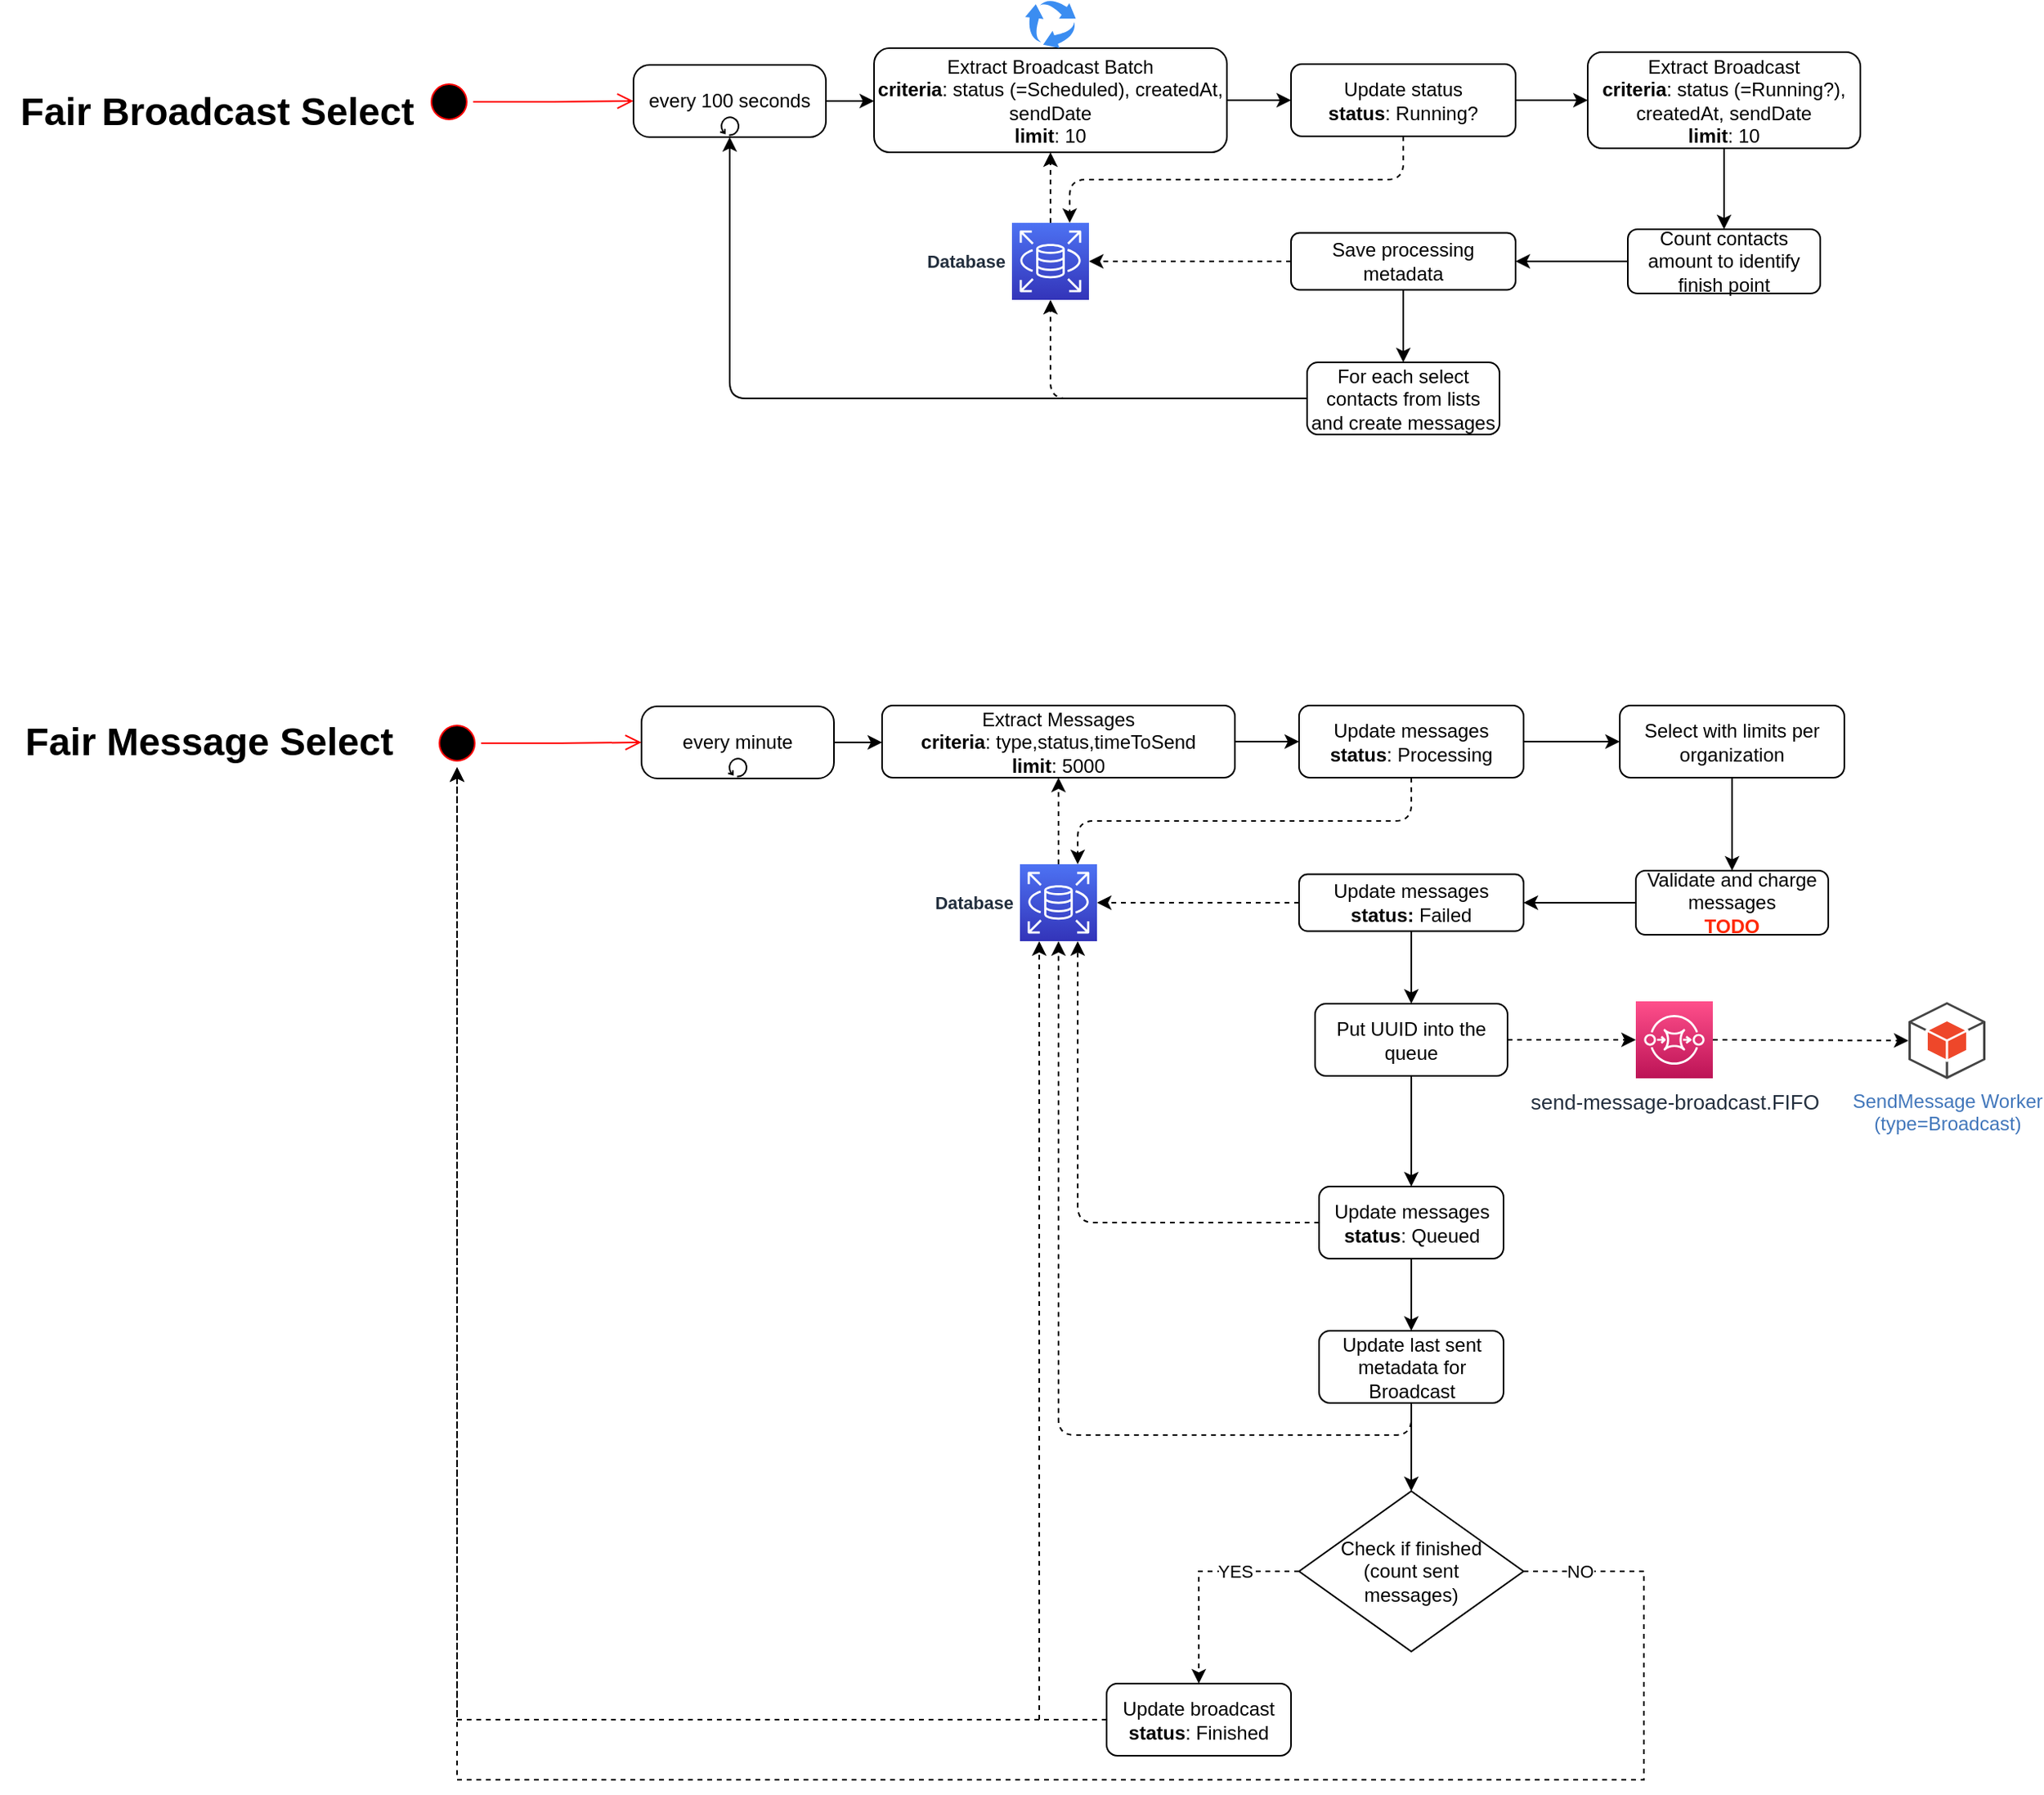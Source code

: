 <mxfile version="20.5.1" type="embed"><diagram id="NPV9XIiz1MjmOxE2LqMc" name="Page-1"><mxGraphModel dx="2125" dy="733" grid="1" gridSize="10" guides="1" tooltips="1" connect="1" arrows="1" fold="1" page="1" pageScale="1" pageWidth="827" pageHeight="1169" math="0" shadow="0"><root><mxCell id="0"/><mxCell id="1" parent="0"/><mxCell id="rBCvLy7UfVeuBxNaxcZY-1" value="" style="ellipse;html=1;shape=startState;fillColor=#000000;strokeColor=#ff0000;" parent="1" vertex="1"><mxGeometry x="-520" y="98.5" width="30" height="30" as="geometry"/></mxCell><mxCell id="rBCvLy7UfVeuBxNaxcZY-2" value="" style="edgeStyle=orthogonalEdgeStyle;html=1;verticalAlign=bottom;endArrow=open;endSize=8;strokeColor=#ff0000;rounded=1;exitX=1;exitY=0.5;exitDx=0;exitDy=0;entryX=0;entryY=0.5;entryDx=0;entryDy=0;entryPerimeter=0;" parent="1" source="rBCvLy7UfVeuBxNaxcZY-1" target="rBCvLy7UfVeuBxNaxcZY-4" edge="1"><mxGeometry relative="1" as="geometry"><mxPoint x="-505" y="188.5" as="targetPoint"/></mxGeometry></mxCell><mxCell id="rBCvLy7UfVeuBxNaxcZY-3" style="edgeStyle=orthogonalEdgeStyle;rounded=1;orthogonalLoop=1;jettySize=auto;html=1;exitX=1;exitY=0.5;exitDx=0;exitDy=0;exitPerimeter=0;entryX=0;entryY=0.5;entryDx=0;entryDy=0;startArrow=none;startFill=0;" parent="1" source="rBCvLy7UfVeuBxNaxcZY-4" target="rBCvLy7UfVeuBxNaxcZY-7" edge="1"><mxGeometry relative="1" as="geometry"/></mxCell><mxCell id="rBCvLy7UfVeuBxNaxcZY-4" value="every 100 seconds" style="points=[[0.25,0,0],[0.5,0,0],[0.75,0,0],[1,0.25,0],[1,0.5,0],[1,0.75,0],[0.75,1,0],[0.5,1,0],[0.25,1,0],[0,0.75,0],[0,0.5,0],[0,0.25,0]];shape=mxgraph.bpmn.task;whiteSpace=wrap;rectStyle=rounded;size=10;taskMarker=abstract;isLoopStandard=1;" parent="1" vertex="1"><mxGeometry x="-390" y="90.5" width="120" height="45" as="geometry"/></mxCell><mxCell id="rBCvLy7UfVeuBxNaxcZY-5" style="edgeStyle=orthogonalEdgeStyle;rounded=1;orthogonalLoop=1;jettySize=auto;html=1;exitX=1;exitY=0.5;exitDx=0;exitDy=0;entryX=0;entryY=0.5;entryDx=0;entryDy=0;startArrow=none;startFill=0;" parent="1" source="rBCvLy7UfVeuBxNaxcZY-7" target="rBCvLy7UfVeuBxNaxcZY-13" edge="1"><mxGeometry relative="1" as="geometry"/></mxCell><mxCell id="rBCvLy7UfVeuBxNaxcZY-6" style="edgeStyle=orthogonalEdgeStyle;rounded=1;orthogonalLoop=1;jettySize=auto;html=1;startArrow=none;startFill=0;dashed=1;entryX=0.5;entryY=1;entryDx=0;entryDy=0;exitX=0.5;exitY=0;exitDx=0;exitDy=0;exitPerimeter=0;" parent="1" source="rBCvLy7UfVeuBxNaxcZY-22" target="rBCvLy7UfVeuBxNaxcZY-7" edge="1"><mxGeometry relative="1" as="geometry"/></mxCell><mxCell id="rBCvLy7UfVeuBxNaxcZY-7" value="Extract Broadcast Batch&lt;br&gt;&lt;b&gt;criteria&lt;/b&gt;: status (=Scheduled), createdAt,&lt;br&gt;sendDate&lt;br&gt;&lt;b&gt;limit&lt;/b&gt;: 10" style="rounded=1;whiteSpace=wrap;html=1;" parent="1" vertex="1"><mxGeometry x="-240" y="80" width="220" height="65" as="geometry"/></mxCell><mxCell id="rBCvLy7UfVeuBxNaxcZY-8" style="edgeStyle=orthogonalEdgeStyle;rounded=1;orthogonalLoop=1;jettySize=auto;html=1;exitX=0.5;exitY=1;exitDx=0;exitDy=0;entryX=0.5;entryY=0;entryDx=0;entryDy=0;labelBackgroundColor=none;fontSize=18;fontColor=#FF2D0D;startArrow=none;startFill=0;" parent="1" source="rBCvLy7UfVeuBxNaxcZY-9" target="rBCvLy7UfVeuBxNaxcZY-16" edge="1"><mxGeometry relative="1" as="geometry"/></mxCell><mxCell id="rBCvLy7UfVeuBxNaxcZY-9" value="Extract Broadcast&lt;br&gt;&lt;b&gt;criteria&lt;/b&gt;: status (=Running?), createdAt, sendDate&lt;br&gt;&lt;b&gt;limit&lt;/b&gt;: 10" style="rounded=1;whiteSpace=wrap;html=1;" parent="1" vertex="1"><mxGeometry x="205" y="82.5" width="170" height="60" as="geometry"/></mxCell><mxCell id="rBCvLy7UfVeuBxNaxcZY-10" style="edgeStyle=orthogonalEdgeStyle;rounded=1;orthogonalLoop=1;jettySize=auto;html=1;exitX=0.5;exitY=1;exitDx=0;exitDy=0;startArrow=none;startFill=0;dashed=1;entryX=0.75;entryY=0;entryDx=0;entryDy=0;entryPerimeter=0;" parent="1" source="rBCvLy7UfVeuBxNaxcZY-13" target="rBCvLy7UfVeuBxNaxcZY-22" edge="1"><mxGeometry relative="1" as="geometry"/></mxCell><mxCell id="rBCvLy7UfVeuBxNaxcZY-11" style="edgeStyle=orthogonalEdgeStyle;rounded=1;orthogonalLoop=1;jettySize=auto;html=1;exitX=1;exitY=0.5;exitDx=0;exitDy=0;entryX=0;entryY=0.5;entryDx=0;entryDy=0;startArrow=none;startFill=0;" parent="1" source="rBCvLy7UfVeuBxNaxcZY-13" target="rBCvLy7UfVeuBxNaxcZY-9" edge="1"><mxGeometry relative="1" as="geometry"/></mxCell><mxCell id="rBCvLy7UfVeuBxNaxcZY-13" value="Update status&lt;br&gt;&lt;b&gt;status&lt;/b&gt;: Running?" style="rounded=1;whiteSpace=wrap;html=1;" parent="1" vertex="1"><mxGeometry x="20" y="90" width="140" height="45" as="geometry"/></mxCell><mxCell id="rBCvLy7UfVeuBxNaxcZY-14" value="For each select contacts from lists and create messages" style="rounded=1;whiteSpace=wrap;html=1;" parent="1" vertex="1"><mxGeometry x="30" y="276" width="120" height="45" as="geometry"/></mxCell><mxCell id="rBCvLy7UfVeuBxNaxcZY-15" style="edgeStyle=orthogonalEdgeStyle;rounded=1;orthogonalLoop=1;jettySize=auto;html=1;exitX=0;exitY=0.5;exitDx=0;exitDy=0;entryX=1;entryY=0.5;entryDx=0;entryDy=0;labelBackgroundColor=none;fontSize=12;fontColor=#FF2D0D;startArrow=none;startFill=0;" parent="1" source="rBCvLy7UfVeuBxNaxcZY-16" target="rBCvLy7UfVeuBxNaxcZY-19" edge="1"><mxGeometry relative="1" as="geometry"/></mxCell><mxCell id="rBCvLy7UfVeuBxNaxcZY-16" value="Count contacts amount to identify finish point" style="rounded=1;whiteSpace=wrap;html=1;labelBackgroundColor=none;fontSize=12;" parent="1" vertex="1"><mxGeometry x="230" y="193" width="120" height="40" as="geometry"/></mxCell><mxCell id="rBCvLy7UfVeuBxNaxcZY-17" style="edgeStyle=orthogonalEdgeStyle;rounded=1;orthogonalLoop=1;jettySize=auto;html=1;exitX=0;exitY=0.5;exitDx=0;exitDy=0;labelBackgroundColor=none;fontSize=12;fontColor=#FF2D0D;startArrow=none;startFill=0;dashed=1;entryX=1;entryY=0.5;entryDx=0;entryDy=0;entryPerimeter=0;" parent="1" source="rBCvLy7UfVeuBxNaxcZY-19" target="rBCvLy7UfVeuBxNaxcZY-22" edge="1"><mxGeometry relative="1" as="geometry"><mxPoint x="-106" y="213.1" as="targetPoint"/></mxGeometry></mxCell><mxCell id="rBCvLy7UfVeuBxNaxcZY-18" style="edgeStyle=orthogonalEdgeStyle;rounded=1;orthogonalLoop=1;jettySize=auto;html=1;exitX=0.5;exitY=1;exitDx=0;exitDy=0;labelBackgroundColor=none;fontSize=12;fontColor=#FF2D0D;startArrow=none;startFill=0;" parent="1" source="rBCvLy7UfVeuBxNaxcZY-19" target="rBCvLy7UfVeuBxNaxcZY-14" edge="1"><mxGeometry relative="1" as="geometry"/></mxCell><mxCell id="rBCvLy7UfVeuBxNaxcZY-19" value="Save processing metadata" style="rounded=1;whiteSpace=wrap;html=1;labelBackgroundColor=none;fontSize=12;" parent="1" vertex="1"><mxGeometry x="20" y="195.25" width="140" height="35.5" as="geometry"/></mxCell><mxCell id="rBCvLy7UfVeuBxNaxcZY-20" style="edgeStyle=orthogonalEdgeStyle;rounded=1;orthogonalLoop=1;jettySize=auto;html=1;exitX=0;exitY=0.5;exitDx=0;exitDy=0;entryX=0.5;entryY=1;entryDx=0;entryDy=0;entryPerimeter=0;labelBackgroundColor=none;fontSize=12;fontColor=#FF2908;startArrow=none;startFill=0;" parent="1" source="rBCvLy7UfVeuBxNaxcZY-14" target="rBCvLy7UfVeuBxNaxcZY-4" edge="1"><mxGeometry relative="1" as="geometry"><mxPoint x="-187.5" y="298.5" as="sourcePoint"/></mxGeometry></mxCell><mxCell id="rBCvLy7UfVeuBxNaxcZY-21" style="edgeStyle=orthogonalEdgeStyle;rounded=1;orthogonalLoop=1;jettySize=auto;html=1;exitX=0;exitY=0.5;exitDx=0;exitDy=0;labelBackgroundColor=none;fontSize=12;fontColor=#FF2908;startArrow=none;startFill=0;dashed=1;entryX=0.5;entryY=1;entryDx=0;entryDy=0;entryPerimeter=0;" parent="1" source="rBCvLy7UfVeuBxNaxcZY-14" target="rBCvLy7UfVeuBxNaxcZY-22" edge="1"><mxGeometry relative="1" as="geometry"><mxPoint x="-130" y="276" as="sourcePoint"/></mxGeometry></mxCell><mxCell id="rBCvLy7UfVeuBxNaxcZY-22" value="Database" style="sketch=0;points=[[0,0,0],[0.25,0,0],[0.5,0,0],[0.75,0,0],[1,0,0],[0,1,0],[0.25,1,0],[0.5,1,0],[0.75,1,0],[1,1,0],[0,0.25,0],[0,0.5,0],[0,0.75,0],[1,0.25,0],[1,0.5,0],[1,0.75,0]];outlineConnect=0;fontColor=#232F3E;gradientColor=#4D72F3;gradientDirection=north;fillColor=#3334B9;strokeColor=#ffffff;dashed=0;verticalLabelPosition=middle;verticalAlign=middle;align=right;html=1;fontSize=11;fontStyle=1;aspect=fixed;shape=mxgraph.aws4.resourceIcon;resIcon=mxgraph.aws4.rds;labelBackgroundColor=none;labelBorderColor=none;fontFamily=Helvetica;labelPosition=left;spacing=5;" parent="1" vertex="1"><mxGeometry x="-154" y="189" width="48" height="48" as="geometry"/></mxCell><mxCell id="rBCvLy7UfVeuBxNaxcZY-57" value="&lt;h1&gt;Fair Broadcast Select&lt;/h1&gt;" style="text;html=1;align=center;verticalAlign=middle;resizable=0;points=[];autosize=1;strokeColor=none;fillColor=none;" parent="1" vertex="1"><mxGeometry x="-785" y="85" width="270" height="70" as="geometry"/></mxCell><mxCell id="rBCvLy7UfVeuBxNaxcZY-59" value="" style="sketch=0;html=1;aspect=fixed;strokeColor=none;shadow=0;align=center;verticalAlign=top;fillColor=#3B8DF1;shape=mxgraph.gcp2.arrow_cycle" parent="1" vertex="1"><mxGeometry x="-145.79" y="50" width="31.58" height="30" as="geometry"/></mxCell><mxCell id="rBCvLy7UfVeuBxNaxcZY-60" value="" style="ellipse;html=1;shape=startState;fillColor=#000000;strokeColor=#ff0000;" parent="1" vertex="1"><mxGeometry x="-515" y="498.5" width="30" height="30" as="geometry"/></mxCell><mxCell id="rBCvLy7UfVeuBxNaxcZY-61" value="" style="edgeStyle=orthogonalEdgeStyle;html=1;verticalAlign=bottom;endArrow=open;endSize=8;strokeColor=#ff0000;rounded=1;exitX=1;exitY=0.5;exitDx=0;exitDy=0;entryX=0;entryY=0.5;entryDx=0;entryDy=0;entryPerimeter=0;" parent="1" source="rBCvLy7UfVeuBxNaxcZY-60" target="rBCvLy7UfVeuBxNaxcZY-63" edge="1"><mxGeometry relative="1" as="geometry"><mxPoint x="-500" y="588.5" as="targetPoint"/></mxGeometry></mxCell><mxCell id="rBCvLy7UfVeuBxNaxcZY-62" style="edgeStyle=orthogonalEdgeStyle;rounded=1;orthogonalLoop=1;jettySize=auto;html=1;exitX=1;exitY=0.5;exitDx=0;exitDy=0;exitPerimeter=0;entryX=0;entryY=0.5;entryDx=0;entryDy=0;startArrow=none;startFill=0;" parent="1" source="rBCvLy7UfVeuBxNaxcZY-63" target="rBCvLy7UfVeuBxNaxcZY-66" edge="1"><mxGeometry relative="1" as="geometry"/></mxCell><mxCell id="rBCvLy7UfVeuBxNaxcZY-63" value="every minute" style="points=[[0.25,0,0],[0.5,0,0],[0.75,0,0],[1,0.25,0],[1,0.5,0],[1,0.75,0],[0.75,1,0],[0.5,1,0],[0.25,1,0],[0,0.75,0],[0,0.5,0],[0,0.25,0]];shape=mxgraph.bpmn.task;whiteSpace=wrap;rectStyle=rounded;size=10;taskMarker=abstract;isLoopStandard=1;" parent="1" vertex="1"><mxGeometry x="-385" y="490.5" width="120" height="45" as="geometry"/></mxCell><mxCell id="rBCvLy7UfVeuBxNaxcZY-64" style="edgeStyle=orthogonalEdgeStyle;rounded=1;orthogonalLoop=1;jettySize=auto;html=1;exitX=1;exitY=0.5;exitDx=0;exitDy=0;entryX=0;entryY=0.5;entryDx=0;entryDy=0;startArrow=none;startFill=0;" parent="1" source="rBCvLy7UfVeuBxNaxcZY-66" target="rBCvLy7UfVeuBxNaxcZY-71" edge="1"><mxGeometry relative="1" as="geometry"/></mxCell><mxCell id="rBCvLy7UfVeuBxNaxcZY-65" style="edgeStyle=orthogonalEdgeStyle;rounded=1;orthogonalLoop=1;jettySize=auto;html=1;startArrow=none;startFill=0;dashed=1;entryX=0.5;entryY=1;entryDx=0;entryDy=0;exitX=0.5;exitY=0;exitDx=0;exitDy=0;exitPerimeter=0;" parent="1" source="rBCvLy7UfVeuBxNaxcZY-86" target="rBCvLy7UfVeuBxNaxcZY-66" edge="1"><mxGeometry relative="1" as="geometry"/></mxCell><mxCell id="rBCvLy7UfVeuBxNaxcZY-66" value="Extract Messages&lt;br&gt;&lt;b&gt;criteria&lt;/b&gt;: type,status,timeToSend&lt;br&gt;&lt;b&gt;limit&lt;/b&gt;: 5000" style="rounded=1;whiteSpace=wrap;html=1;" parent="1" vertex="1"><mxGeometry x="-235" y="490" width="220" height="45" as="geometry"/></mxCell><mxCell id="rBCvLy7UfVeuBxNaxcZY-67" style="edgeStyle=orthogonalEdgeStyle;rounded=1;orthogonalLoop=1;jettySize=auto;html=1;exitX=0.5;exitY=1;exitDx=0;exitDy=0;entryX=0.5;entryY=0;entryDx=0;entryDy=0;labelBackgroundColor=none;fontSize=18;fontColor=#FF2D0D;startArrow=none;startFill=0;" parent="1" source="rBCvLy7UfVeuBxNaxcZY-68" target="rBCvLy7UfVeuBxNaxcZY-78" edge="1"><mxGeometry relative="1" as="geometry"/></mxCell><mxCell id="rBCvLy7UfVeuBxNaxcZY-68" value="Select with limits per organization" style="rounded=1;whiteSpace=wrap;html=1;" parent="1" vertex="1"><mxGeometry x="225" y="490" width="140" height="45" as="geometry"/></mxCell><mxCell id="rBCvLy7UfVeuBxNaxcZY-69" style="edgeStyle=orthogonalEdgeStyle;rounded=1;orthogonalLoop=1;jettySize=auto;html=1;exitX=0.5;exitY=1;exitDx=0;exitDy=0;startArrow=none;startFill=0;dashed=1;entryX=0.75;entryY=0;entryDx=0;entryDy=0;entryPerimeter=0;" parent="1" source="rBCvLy7UfVeuBxNaxcZY-71" target="rBCvLy7UfVeuBxNaxcZY-86" edge="1"><mxGeometry relative="1" as="geometry"/></mxCell><mxCell id="rBCvLy7UfVeuBxNaxcZY-70" style="edgeStyle=orthogonalEdgeStyle;rounded=1;orthogonalLoop=1;jettySize=auto;html=1;exitX=1;exitY=0.5;exitDx=0;exitDy=0;entryX=0;entryY=0.5;entryDx=0;entryDy=0;startArrow=none;startFill=0;" parent="1" source="rBCvLy7UfVeuBxNaxcZY-71" target="rBCvLy7UfVeuBxNaxcZY-68" edge="1"><mxGeometry relative="1" as="geometry"/></mxCell><mxCell id="rBCvLy7UfVeuBxNaxcZY-71" value="Update messages&lt;br&gt;&lt;b&gt;status&lt;/b&gt;: Processing" style="rounded=1;whiteSpace=wrap;html=1;" parent="1" vertex="1"><mxGeometry x="25" y="490" width="140" height="45" as="geometry"/></mxCell><mxCell id="rBCvLy7UfVeuBxNaxcZY-72" style="edgeStyle=orthogonalEdgeStyle;rounded=1;jumpStyle=arc;orthogonalLoop=1;jettySize=auto;html=1;exitX=1;exitY=0.5;exitDx=0;exitDy=0;exitPerimeter=0;entryX=0;entryY=0.5;entryDx=0;entryDy=0;startArrow=none;startFill=0;dashed=1;entryPerimeter=0;" parent="1" source="rBCvLy7UfVeuBxNaxcZY-73" target="rBCvLy7UfVeuBxNaxcZY-85" edge="1"><mxGeometry relative="1" as="geometry"><mxPoint x="375" y="698.5" as="targetPoint"/></mxGeometry></mxCell><mxCell id="rBCvLy7UfVeuBxNaxcZY-73" value="send-message-broadcast.FIFO" style="sketch=0;points=[[0,0,0],[0.25,0,0],[0.5,0,0],[0.75,0,0],[1,0,0],[0,1,0],[0.25,1,0],[0.5,1,0],[0.75,1,0],[1,1,0],[0,0.25,0],[0,0.5,0],[0,0.75,0],[1,0.25,0],[1,0.5,0],[1,0.75,0]];outlineConnect=0;fontColor=#232F3E;gradientColor=#FF4F8B;gradientDirection=north;fillColor=#BC1356;strokeColor=#ffffff;dashed=0;verticalLabelPosition=bottom;verticalAlign=top;align=center;html=1;fontSize=13;fontStyle=0;aspect=fixed;shape=mxgraph.aws4.resourceIcon;resIcon=mxgraph.aws4.sqs;labelBorderColor=none;" parent="1" vertex="1"><mxGeometry x="235" y="674.5" width="48" height="48" as="geometry"/></mxCell><mxCell id="rBCvLy7UfVeuBxNaxcZY-74" style="edgeStyle=orthogonalEdgeStyle;rounded=1;jumpStyle=arc;orthogonalLoop=1;jettySize=auto;html=1;exitX=1;exitY=0.5;exitDx=0;exitDy=0;fontSize=12;startArrow=none;startFill=0;dashed=1;" parent="1" source="rBCvLy7UfVeuBxNaxcZY-76" target="rBCvLy7UfVeuBxNaxcZY-73" edge="1"><mxGeometry relative="1" as="geometry"/></mxCell><mxCell id="rBCvLy7UfVeuBxNaxcZY-75" style="edgeStyle=orthogonalEdgeStyle;rounded=1;orthogonalLoop=1;jettySize=auto;html=1;exitX=0.5;exitY=1;exitDx=0;exitDy=0;entryX=0.5;entryY=0;entryDx=0;entryDy=0;labelBackgroundColor=none;fontSize=12;fontColor=#FF2908;startArrow=none;startFill=0;" parent="1" source="rBCvLy7UfVeuBxNaxcZY-76" target="rBCvLy7UfVeuBxNaxcZY-84" edge="1"><mxGeometry relative="1" as="geometry"/></mxCell><mxCell id="rBCvLy7UfVeuBxNaxcZY-76" value="Put UUID into the queue" style="rounded=1;whiteSpace=wrap;html=1;" parent="1" vertex="1"><mxGeometry x="35" y="676" width="120" height="45" as="geometry"/></mxCell><mxCell id="rBCvLy7UfVeuBxNaxcZY-77" style="edgeStyle=orthogonalEdgeStyle;rounded=1;orthogonalLoop=1;jettySize=auto;html=1;exitX=0;exitY=0.5;exitDx=0;exitDy=0;entryX=1;entryY=0.5;entryDx=0;entryDy=0;labelBackgroundColor=none;fontSize=12;fontColor=#FF2D0D;startArrow=none;startFill=0;" parent="1" source="rBCvLy7UfVeuBxNaxcZY-78" target="rBCvLy7UfVeuBxNaxcZY-81" edge="1"><mxGeometry relative="1" as="geometry"/></mxCell><mxCell id="rBCvLy7UfVeuBxNaxcZY-78" value="Validate and charge messages&lt;br&gt;&lt;b&gt;&lt;font color=&quot;#ff2908&quot;&gt;TODO&lt;/font&gt;&lt;/b&gt;" style="rounded=1;whiteSpace=wrap;html=1;labelBackgroundColor=none;fontSize=12;" parent="1" vertex="1"><mxGeometry x="235" y="593" width="120" height="40" as="geometry"/></mxCell><mxCell id="rBCvLy7UfVeuBxNaxcZY-79" style="edgeStyle=orthogonalEdgeStyle;rounded=1;orthogonalLoop=1;jettySize=auto;html=1;exitX=0;exitY=0.5;exitDx=0;exitDy=0;labelBackgroundColor=none;fontSize=12;fontColor=#FF2D0D;startArrow=none;startFill=0;dashed=1;entryX=1;entryY=0.5;entryDx=0;entryDy=0;entryPerimeter=0;" parent="1" source="rBCvLy7UfVeuBxNaxcZY-81" target="rBCvLy7UfVeuBxNaxcZY-86" edge="1"><mxGeometry relative="1" as="geometry"><mxPoint x="-101" y="613.1" as="targetPoint"/></mxGeometry></mxCell><mxCell id="rBCvLy7UfVeuBxNaxcZY-80" style="edgeStyle=orthogonalEdgeStyle;rounded=1;orthogonalLoop=1;jettySize=auto;html=1;exitX=0.5;exitY=1;exitDx=0;exitDy=0;labelBackgroundColor=none;fontSize=12;fontColor=#FF2D0D;startArrow=none;startFill=0;" parent="1" source="rBCvLy7UfVeuBxNaxcZY-81" target="rBCvLy7UfVeuBxNaxcZY-76" edge="1"><mxGeometry relative="1" as="geometry"/></mxCell><mxCell id="rBCvLy7UfVeuBxNaxcZY-81" value="Update messages&lt;br&gt;&lt;b&gt;status: &lt;/b&gt;Failed" style="rounded=1;whiteSpace=wrap;html=1;labelBackgroundColor=none;fontSize=12;" parent="1" vertex="1"><mxGeometry x="25" y="595.25" width="140" height="35.5" as="geometry"/></mxCell><mxCell id="rBCvLy7UfVeuBxNaxcZY-83" style="edgeStyle=orthogonalEdgeStyle;rounded=1;orthogonalLoop=1;jettySize=auto;html=1;exitX=0;exitY=0.5;exitDx=0;exitDy=0;labelBackgroundColor=none;fontSize=12;fontColor=#FF2908;startArrow=none;startFill=0;dashed=1;entryX=0.75;entryY=1;entryDx=0;entryDy=0;entryPerimeter=0;" parent="1" source="rBCvLy7UfVeuBxNaxcZY-84" target="rBCvLy7UfVeuBxNaxcZY-86" edge="1"><mxGeometry relative="1" as="geometry"><Array as="points"><mxPoint x="-113" y="813"/></Array></mxGeometry></mxCell><mxCell id="rBCvLy7UfVeuBxNaxcZY-89" style="edgeStyle=orthogonalEdgeStyle;rounded=0;orthogonalLoop=1;jettySize=auto;html=1;entryX=0.5;entryY=0;entryDx=0;entryDy=0;" parent="1" source="rBCvLy7UfVeuBxNaxcZY-84" target="rBCvLy7UfVeuBxNaxcZY-88" edge="1"><mxGeometry relative="1" as="geometry"/></mxCell><mxCell id="rBCvLy7UfVeuBxNaxcZY-84" value="Update messages&lt;br&gt;&lt;b&gt;status&lt;/b&gt;: Queued" style="rounded=1;whiteSpace=wrap;html=1;" parent="1" vertex="1"><mxGeometry x="37.5" y="790" width="115" height="45" as="geometry"/></mxCell><UserObject label="&lt;span style=&quot;color: rgb(66, 119, 187); background-color: rgb(255, 255, 255);&quot;&gt;SendMessage Worker &lt;br&gt;(type=Broadcast)&lt;/span&gt;" id="rBCvLy7UfVeuBxNaxcZY-85"><mxCell style="outlineConnect=0;dashed=0;verticalLabelPosition=bottom;verticalAlign=top;align=center;html=1;shape=mxgraph.aws3.android;fillColor=#EE472A;gradientColor=none;aspect=fixed;" parent="1" vertex="1"><mxGeometry x="405" y="675" width="48" height="48" as="geometry"/></mxCell></UserObject><mxCell id="rBCvLy7UfVeuBxNaxcZY-86" value="Database" style="sketch=0;points=[[0,0,0],[0.25,0,0],[0.5,0,0],[0.75,0,0],[1,0,0],[0,1,0],[0.25,1,0],[0.5,1,0],[0.75,1,0],[1,1,0],[0,0.25,0],[0,0.5,0],[0,0.75,0],[1,0.25,0],[1,0.5,0],[1,0.75,0]];outlineConnect=0;fontColor=#232F3E;gradientColor=#4D72F3;gradientDirection=north;fillColor=#3334B9;strokeColor=#ffffff;dashed=0;verticalLabelPosition=middle;verticalAlign=middle;align=right;html=1;fontSize=11;fontStyle=1;aspect=fixed;shape=mxgraph.aws4.resourceIcon;resIcon=mxgraph.aws4.rds;labelBackgroundColor=none;labelBorderColor=none;fontFamily=Helvetica;labelPosition=left;spacing=5;" parent="1" vertex="1"><mxGeometry x="-149" y="589" width="48" height="48" as="geometry"/></mxCell><mxCell id="rBCvLy7UfVeuBxNaxcZY-87" value="&lt;h1&gt;Fair Message Select&lt;/h1&gt;" style="text;html=1;align=center;verticalAlign=middle;resizable=0;points=[];autosize=1;strokeColor=none;fillColor=none;" parent="1" vertex="1"><mxGeometry x="-780" y="477.5" width="250" height="70" as="geometry"/></mxCell><mxCell id="rBCvLy7UfVeuBxNaxcZY-91" style="edgeStyle=orthogonalEdgeStyle;rounded=1;orthogonalLoop=1;jettySize=auto;html=1;exitX=0.5;exitY=1;exitDx=0;exitDy=0;dashed=1;entryX=0.5;entryY=1;entryDx=0;entryDy=0;entryPerimeter=0;" parent="1" source="rBCvLy7UfVeuBxNaxcZY-88" target="rBCvLy7UfVeuBxNaxcZY-86" edge="1"><mxGeometry relative="1" as="geometry"><mxPoint x="-140" y="850" as="targetPoint"/></mxGeometry></mxCell><mxCell id="JIxzikSlC7YK9lex9XI1-2" style="edgeStyle=orthogonalEdgeStyle;rounded=0;orthogonalLoop=1;jettySize=auto;html=1;entryX=0.5;entryY=0;entryDx=0;entryDy=0;" edge="1" parent="1" source="rBCvLy7UfVeuBxNaxcZY-88" target="JIxzikSlC7YK9lex9XI1-1"><mxGeometry relative="1" as="geometry"/></mxCell><mxCell id="rBCvLy7UfVeuBxNaxcZY-88" value="Update last sent metadata for Broadcast" style="rounded=1;whiteSpace=wrap;html=1;" parent="1" vertex="1"><mxGeometry x="37.5" y="880" width="115" height="45" as="geometry"/></mxCell><mxCell id="JIxzikSlC7YK9lex9XI1-5" style="edgeStyle=orthogonalEdgeStyle;rounded=0;orthogonalLoop=1;jettySize=auto;html=1;entryX=0.5;entryY=0;entryDx=0;entryDy=0;dashed=1;" edge="1" parent="1" source="JIxzikSlC7YK9lex9XI1-1" target="JIxzikSlC7YK9lex9XI1-4"><mxGeometry relative="1" as="geometry"/></mxCell><mxCell id="JIxzikSlC7YK9lex9XI1-7" value="YES" style="edgeLabel;html=1;align=center;verticalAlign=middle;resizable=0;points=[];" vertex="1" connectable="0" parent="JIxzikSlC7YK9lex9XI1-5"><mxGeometry x="-0.336" y="2" relative="1" as="geometry"><mxPoint x="4" y="-2" as="offset"/></mxGeometry></mxCell><mxCell id="JIxzikSlC7YK9lex9XI1-10" value="" style="edgeStyle=orthogonalEdgeStyle;rounded=0;orthogonalLoop=1;jettySize=auto;html=1;exitX=1;exitY=0.5;exitDx=0;exitDy=0;dashed=1;entryX=0.5;entryY=1;entryDx=0;entryDy=0;align=center;" edge="1" parent="1" source="JIxzikSlC7YK9lex9XI1-1" target="rBCvLy7UfVeuBxNaxcZY-60"><mxGeometry relative="1" as="geometry"><mxPoint x="-510" y="600" as="targetPoint"/><Array as="points"><mxPoint x="240" y="1030"/><mxPoint x="240" y="1160"/><mxPoint x="-500" y="1160"/></Array></mxGeometry></mxCell><mxCell id="JIxzikSlC7YK9lex9XI1-11" value="NO" style="edgeLabel;html=1;align=center;verticalAlign=middle;resizable=0;points=[];" vertex="1" connectable="0" parent="JIxzikSlC7YK9lex9XI1-10"><mxGeometry x="-0.036" y="-2" relative="1" as="geometry"><mxPoint x="515" y="-128" as="offset"/></mxGeometry></mxCell><mxCell id="JIxzikSlC7YK9lex9XI1-1" value="Check if finished&lt;br&gt;(count sent &lt;br&gt;messages)" style="rhombus;whiteSpace=wrap;html=1;" vertex="1" parent="1"><mxGeometry x="25" y="980" width="140" height="100" as="geometry"/></mxCell><mxCell id="JIxzikSlC7YK9lex9XI1-6" style="edgeStyle=orthogonalEdgeStyle;rounded=0;orthogonalLoop=1;jettySize=auto;html=1;entryX=0.25;entryY=1;entryDx=0;entryDy=0;entryPerimeter=0;dashed=1;" edge="1" parent="1" source="JIxzikSlC7YK9lex9XI1-4" target="rBCvLy7UfVeuBxNaxcZY-86"><mxGeometry relative="1" as="geometry"/></mxCell><mxCell id="JIxzikSlC7YK9lex9XI1-8" style="edgeStyle=orthogonalEdgeStyle;rounded=0;orthogonalLoop=1;jettySize=auto;html=1;dashed=1;" edge="1" parent="1" source="JIxzikSlC7YK9lex9XI1-4" target="rBCvLy7UfVeuBxNaxcZY-60"><mxGeometry relative="1" as="geometry"/></mxCell><mxCell id="JIxzikSlC7YK9lex9XI1-4" value="Update broadcast&lt;br&gt;&lt;b&gt;status&lt;/b&gt;: Finished" style="rounded=1;whiteSpace=wrap;html=1;" vertex="1" parent="1"><mxGeometry x="-95" y="1100" width="115" height="45" as="geometry"/></mxCell></root></mxGraphModel></diagram></mxfile>